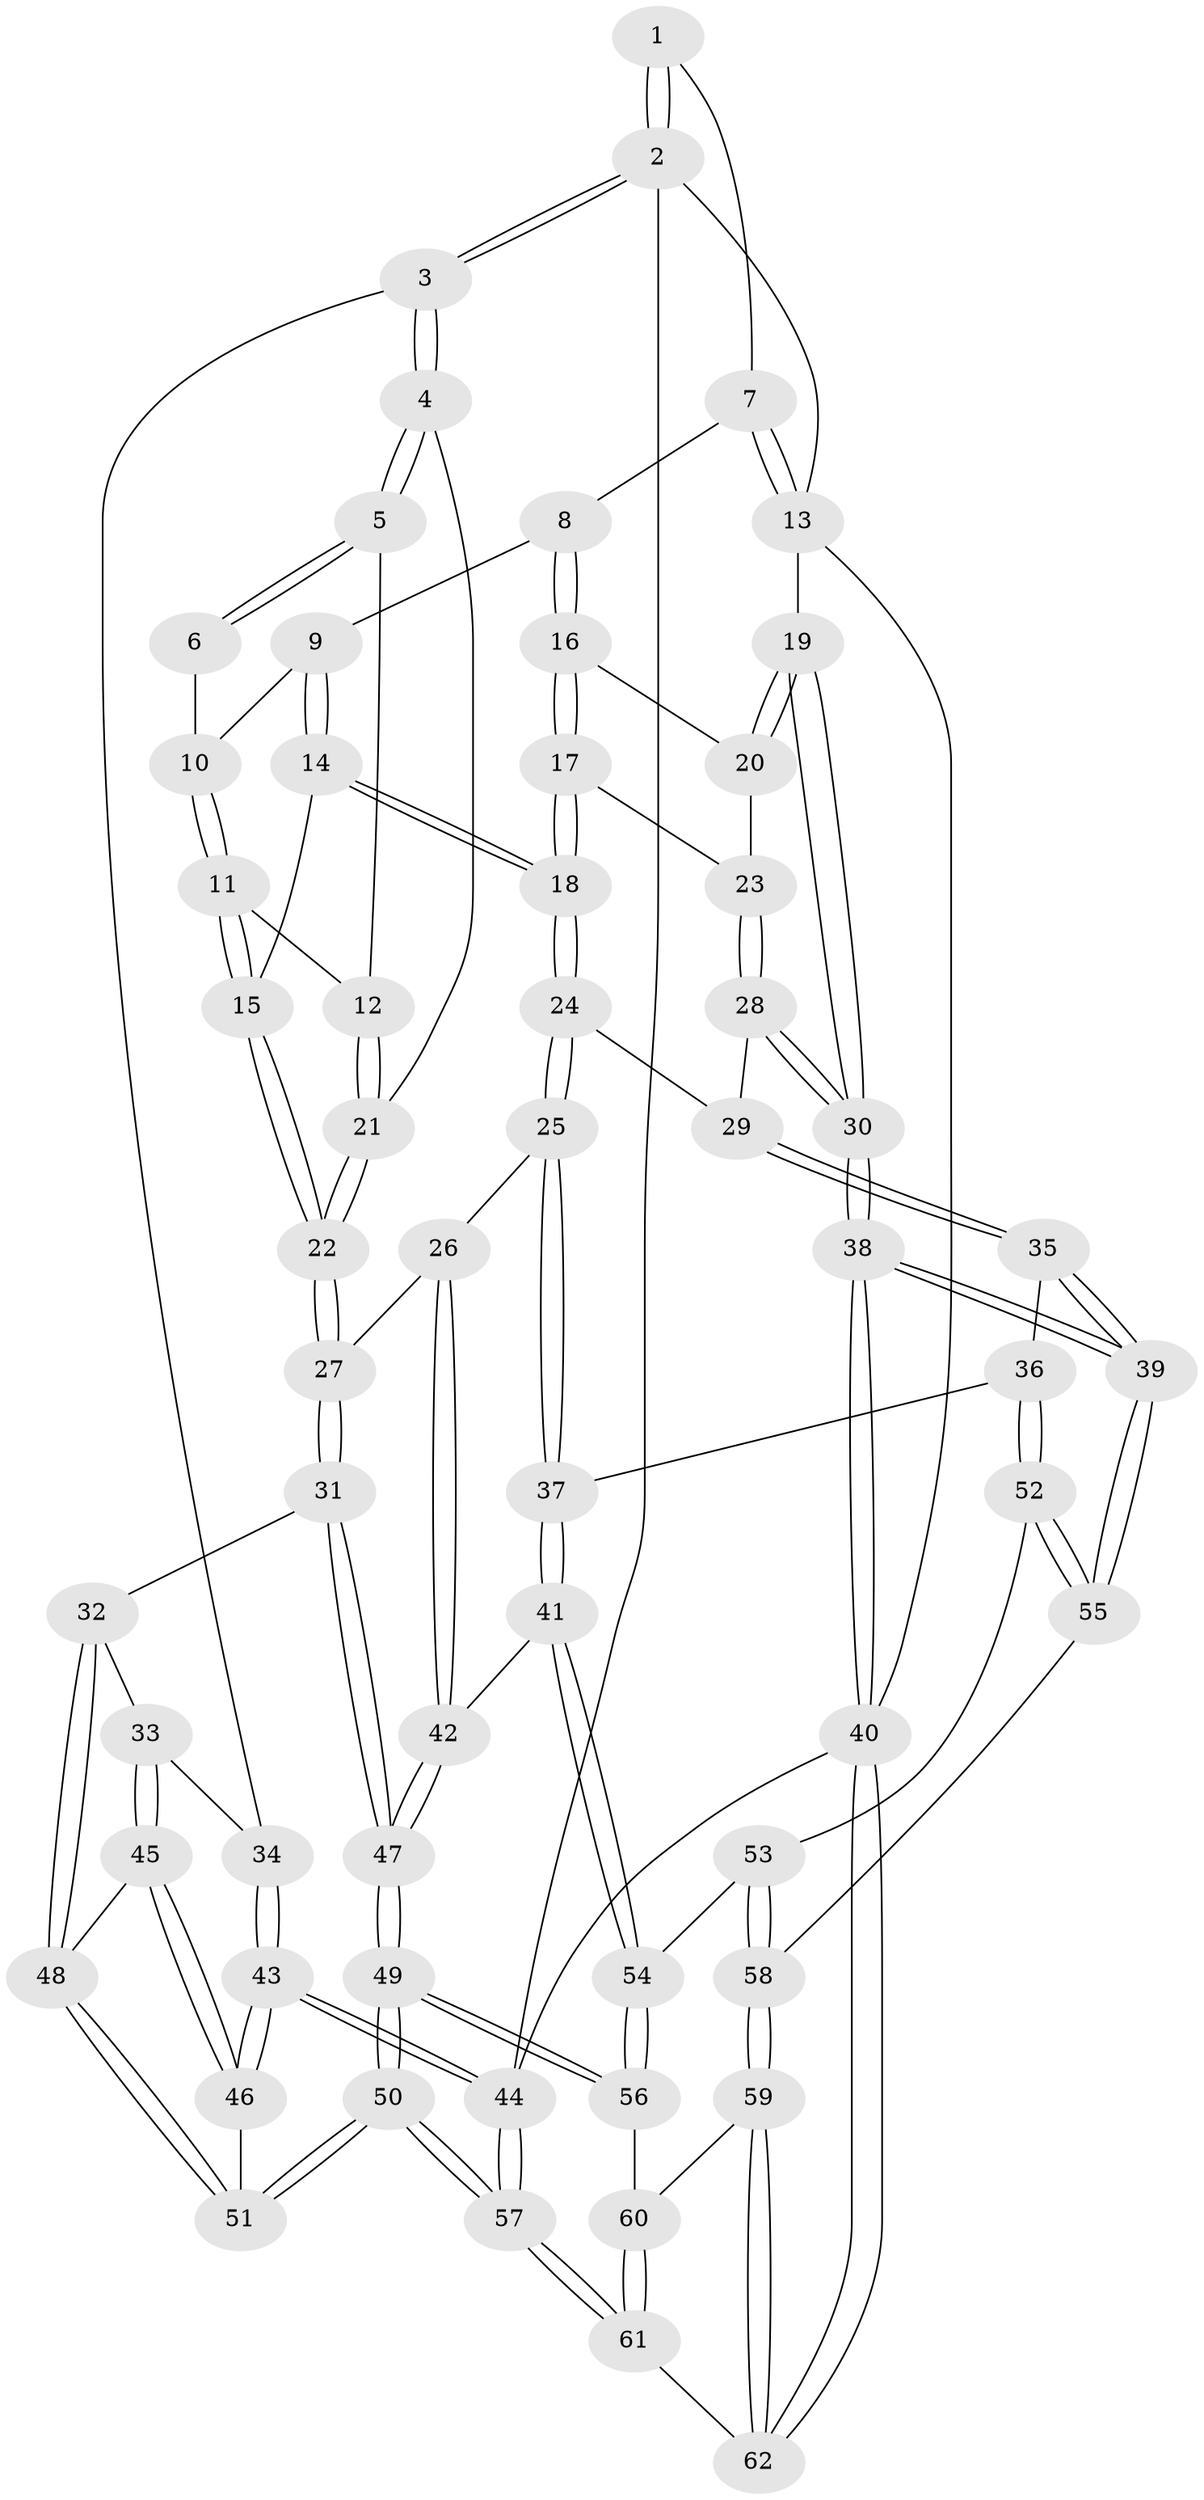 // coarse degree distribution, {4: 0.43243243243243246, 5: 0.32432432432432434, 3: 0.21621621621621623, 6: 0.02702702702702703}
// Generated by graph-tools (version 1.1) at 2025/42/03/06/25 10:42:30]
// undirected, 62 vertices, 152 edges
graph export_dot {
graph [start="1"]
  node [color=gray90,style=filled];
  1 [pos="+0.3991280973679756+0"];
  2 [pos="+0+0"];
  3 [pos="+0+0.1421519125793946"];
  4 [pos="+0.1780665288283298+0.19702095073227105"];
  5 [pos="+0.39158728797396625+0"];
  6 [pos="+0.39861812462671325+0"];
  7 [pos="+0.8911935137157322+0"];
  8 [pos="+0.8082526595248715+0"];
  9 [pos="+0.7477590471821732+0.03923331293018975"];
  10 [pos="+0.6055333360388003+0.08061469479395979"];
  11 [pos="+0.5479098619923677+0.18575726436611406"];
  12 [pos="+0.45866268998218+0.14055535120468843"];
  13 [pos="+1+0"];
  14 [pos="+0.6100186557357675+0.2583979379131321"];
  15 [pos="+0.6001632569645915+0.2527236903242563"];
  16 [pos="+0.8428565730718646+0.20998745763024923"];
  17 [pos="+0.8120691925450104+0.24645171634000404"];
  18 [pos="+0.681363144721222+0.3468443767999328"];
  19 [pos="+1+0.18866864202883357"];
  20 [pos="+0.9627701853086316+0.24187272976909063"];
  21 [pos="+0.2922271726344663+0.29963792144790213"];
  22 [pos="+0.31779528639139787+0.3756114869832941"];
  23 [pos="+0.9208573486254775+0.3966726889419833"];
  24 [pos="+0.6812975095870806+0.3641944184521881"];
  25 [pos="+0.5894186469569563+0.47991629605821573"];
  26 [pos="+0.4950038194305891+0.4889149661095806"];
  27 [pos="+0.3209598400722983+0.4409652942603804"];
  28 [pos="+0.9251953871624325+0.47123601353399475"];
  29 [pos="+0.8533300805603572+0.48108924745768983"];
  30 [pos="+1+0.5618657738070149"];
  31 [pos="+0.2928202220063765+0.4758573414646124"];
  32 [pos="+0.2551546960498603+0.4915960347816867"];
  33 [pos="+0.1007256165697415+0.4908325275707933"];
  34 [pos="+0+0.3216751268943085"];
  35 [pos="+0.7921914783430423+0.6166124237462189"];
  36 [pos="+0.6783206353005732+0.6598427696543363"];
  37 [pos="+0.6674446287749769+0.6569887745639132"];
  38 [pos="+1+0.8949483911749826"];
  39 [pos="+1+0.8539628573846579"];
  40 [pos="+1+1"];
  41 [pos="+0.5799587448298756+0.7244153267905108"];
  42 [pos="+0.4822937935472982+0.6099587710434146"];
  43 [pos="+0+0.7422297559565513"];
  44 [pos="+0+1"];
  45 [pos="+0.05906825338846903+0.618122852514753"];
  46 [pos="+0.04137728268400385+0.6496562715963848"];
  47 [pos="+0.373520419711375+0.7384025885746435"];
  48 [pos="+0.1935145902092483+0.6352455436547721"];
  49 [pos="+0.37542755422321394+0.7956151095687863"];
  50 [pos="+0.2278157860600697+0.9205887968804973"];
  51 [pos="+0.17026025483253324+0.7448445366182633"];
  52 [pos="+0.7302589744910187+0.7493832157640883"];
  53 [pos="+0.655866347231977+0.8590686523647889"];
  54 [pos="+0.5489578601466565+0.7642564938453749"];
  55 [pos="+0.8441838106298607+0.847788034070274"];
  56 [pos="+0.4820438524545693+0.7978949450767414"];
  57 [pos="+0.0739090361942797+1"];
  58 [pos="+0.6903545899223673+0.9400035938284064"];
  59 [pos="+0.6529093915811962+1"];
  60 [pos="+0.5287509617646462+0.8864369811202418"];
  61 [pos="+0.36123715975303744+1"];
  62 [pos="+0.637859447772447+1"];
  1 -- 2;
  1 -- 2;
  1 -- 7;
  2 -- 3;
  2 -- 3;
  2 -- 13;
  2 -- 44;
  3 -- 4;
  3 -- 4;
  3 -- 34;
  4 -- 5;
  4 -- 5;
  4 -- 21;
  5 -- 6;
  5 -- 6;
  5 -- 12;
  6 -- 10;
  7 -- 8;
  7 -- 13;
  7 -- 13;
  8 -- 9;
  8 -- 16;
  8 -- 16;
  9 -- 10;
  9 -- 14;
  9 -- 14;
  10 -- 11;
  10 -- 11;
  11 -- 12;
  11 -- 15;
  11 -- 15;
  12 -- 21;
  12 -- 21;
  13 -- 19;
  13 -- 40;
  14 -- 15;
  14 -- 18;
  14 -- 18;
  15 -- 22;
  15 -- 22;
  16 -- 17;
  16 -- 17;
  16 -- 20;
  17 -- 18;
  17 -- 18;
  17 -- 23;
  18 -- 24;
  18 -- 24;
  19 -- 20;
  19 -- 20;
  19 -- 30;
  19 -- 30;
  20 -- 23;
  21 -- 22;
  21 -- 22;
  22 -- 27;
  22 -- 27;
  23 -- 28;
  23 -- 28;
  24 -- 25;
  24 -- 25;
  24 -- 29;
  25 -- 26;
  25 -- 37;
  25 -- 37;
  26 -- 27;
  26 -- 42;
  26 -- 42;
  27 -- 31;
  27 -- 31;
  28 -- 29;
  28 -- 30;
  28 -- 30;
  29 -- 35;
  29 -- 35;
  30 -- 38;
  30 -- 38;
  31 -- 32;
  31 -- 47;
  31 -- 47;
  32 -- 33;
  32 -- 48;
  32 -- 48;
  33 -- 34;
  33 -- 45;
  33 -- 45;
  34 -- 43;
  34 -- 43;
  35 -- 36;
  35 -- 39;
  35 -- 39;
  36 -- 37;
  36 -- 52;
  36 -- 52;
  37 -- 41;
  37 -- 41;
  38 -- 39;
  38 -- 39;
  38 -- 40;
  38 -- 40;
  39 -- 55;
  39 -- 55;
  40 -- 62;
  40 -- 62;
  40 -- 44;
  41 -- 42;
  41 -- 54;
  41 -- 54;
  42 -- 47;
  42 -- 47;
  43 -- 44;
  43 -- 44;
  43 -- 46;
  43 -- 46;
  44 -- 57;
  44 -- 57;
  45 -- 46;
  45 -- 46;
  45 -- 48;
  46 -- 51;
  47 -- 49;
  47 -- 49;
  48 -- 51;
  48 -- 51;
  49 -- 50;
  49 -- 50;
  49 -- 56;
  49 -- 56;
  50 -- 51;
  50 -- 51;
  50 -- 57;
  50 -- 57;
  52 -- 53;
  52 -- 55;
  52 -- 55;
  53 -- 54;
  53 -- 58;
  53 -- 58;
  54 -- 56;
  54 -- 56;
  55 -- 58;
  56 -- 60;
  57 -- 61;
  57 -- 61;
  58 -- 59;
  58 -- 59;
  59 -- 60;
  59 -- 62;
  59 -- 62;
  60 -- 61;
  60 -- 61;
  61 -- 62;
}
